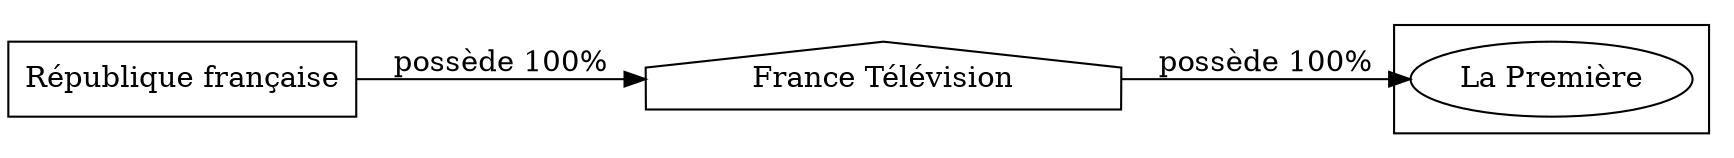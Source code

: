 digraph {
  rankdir=LR;
  subgraph roots {
    
      "republique-francaise-128"[label="République française" shape=box]
    
  }

  
    "france-television-134"[label="France Télévision" shape=house]
  

  subgraph clusterLeaves {
    
      "la-premiere-344"[label="La Première"]
    
  }

  
    "france-television-134" -> "la-premiere-344" [
      label="possède 100%"
    ]
  
    "republique-francaise-128" -> "france-television-134" [
      label="possède 100%"
    ]
  
}
